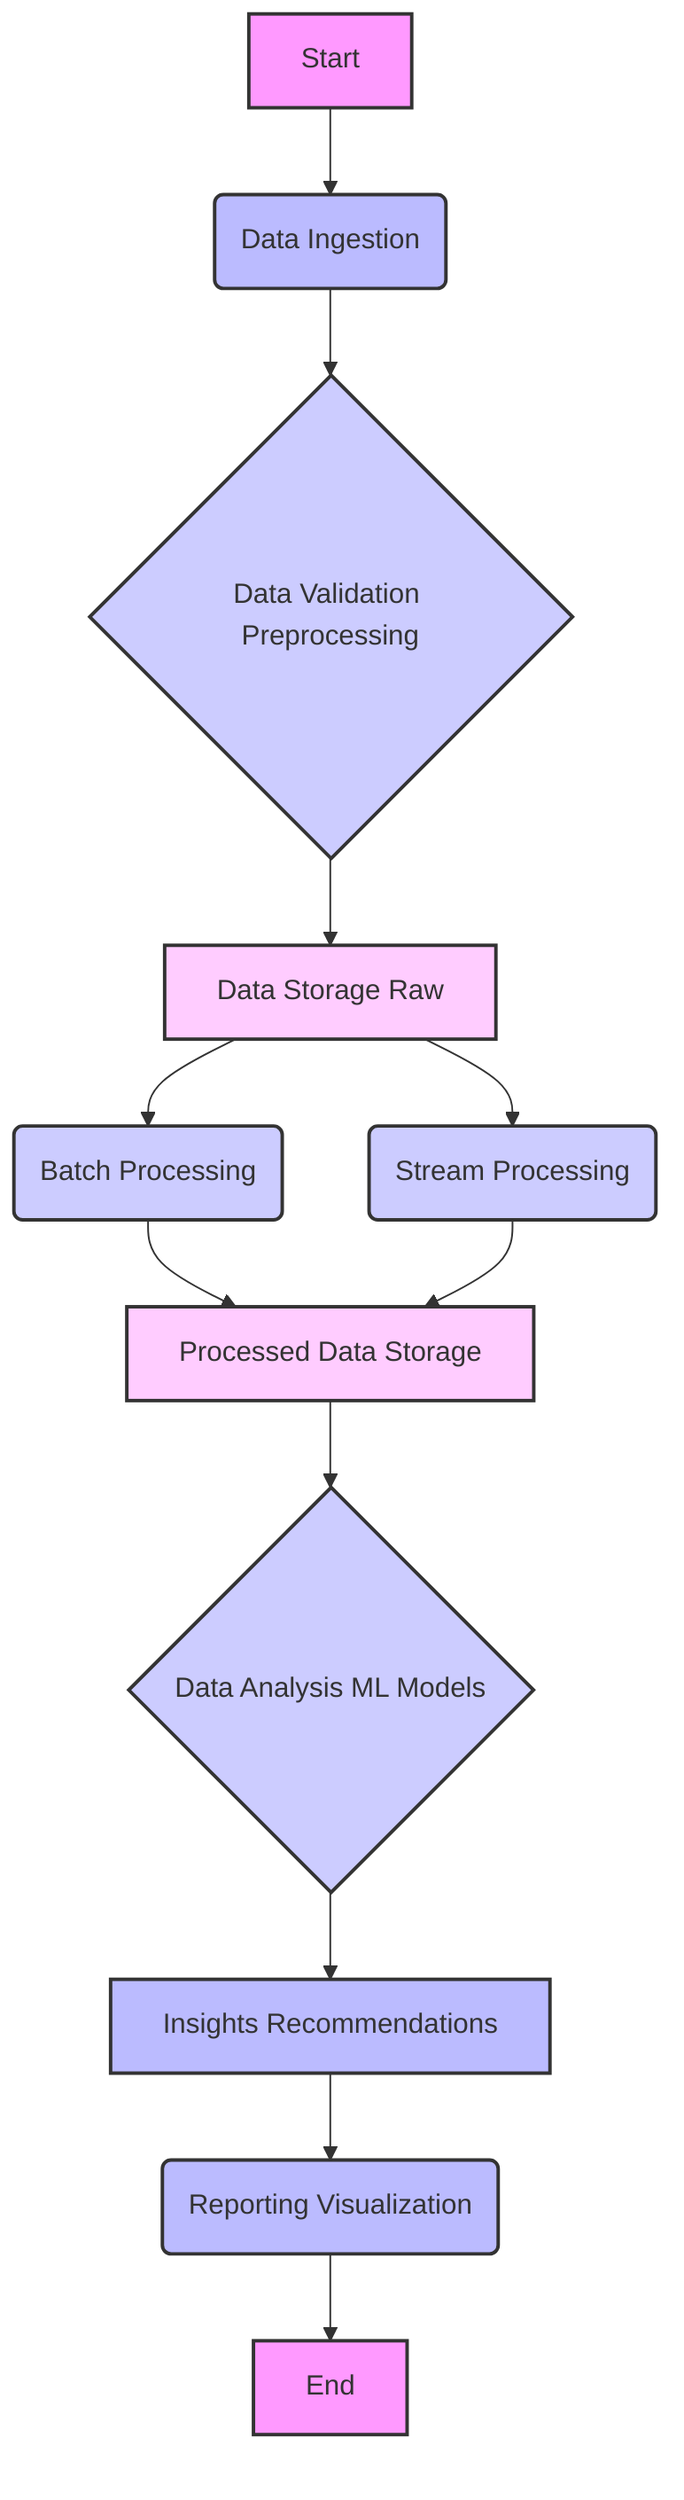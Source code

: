 graph TD
    A[Start] --> B(Data Ingestion)
    B --> C{Data Validation Preprocessing}
    C --> D[Data Storage Raw]
    D --> E(Batch Processing)
    D --> F(Stream Processing)
    E --> G[Processed Data Storage]
    F --> G
    G --> H{Data Analysis ML Models}
    H --> I[Insights Recommendations]
    I --> J(Reporting Visualization)
    J --> K[End]

    style A fill:#f9f,stroke:#333,stroke-width:2px
    style B fill:#bbf,stroke:#333,stroke-width:2px
    style C fill:#ccf,stroke:#333,stroke-width:2px
    style D fill:#fcf,stroke:#333,stroke-width:2px
    style E fill:#ccf,stroke:#333,stroke-width:2px
    style F fill:#ccf,stroke:#333,stroke-width:2px
    style G fill:#fcf,stroke:#333,stroke-width:2px
    style H fill:#ccf,stroke:#333,stroke-width:2px
    style I fill:#bbf,stroke:#333,stroke-width:2px
    style J fill:#bbf,stroke:#333,stroke-width:2px
    style K fill:#f9f,stroke:#333,stroke-width:2px